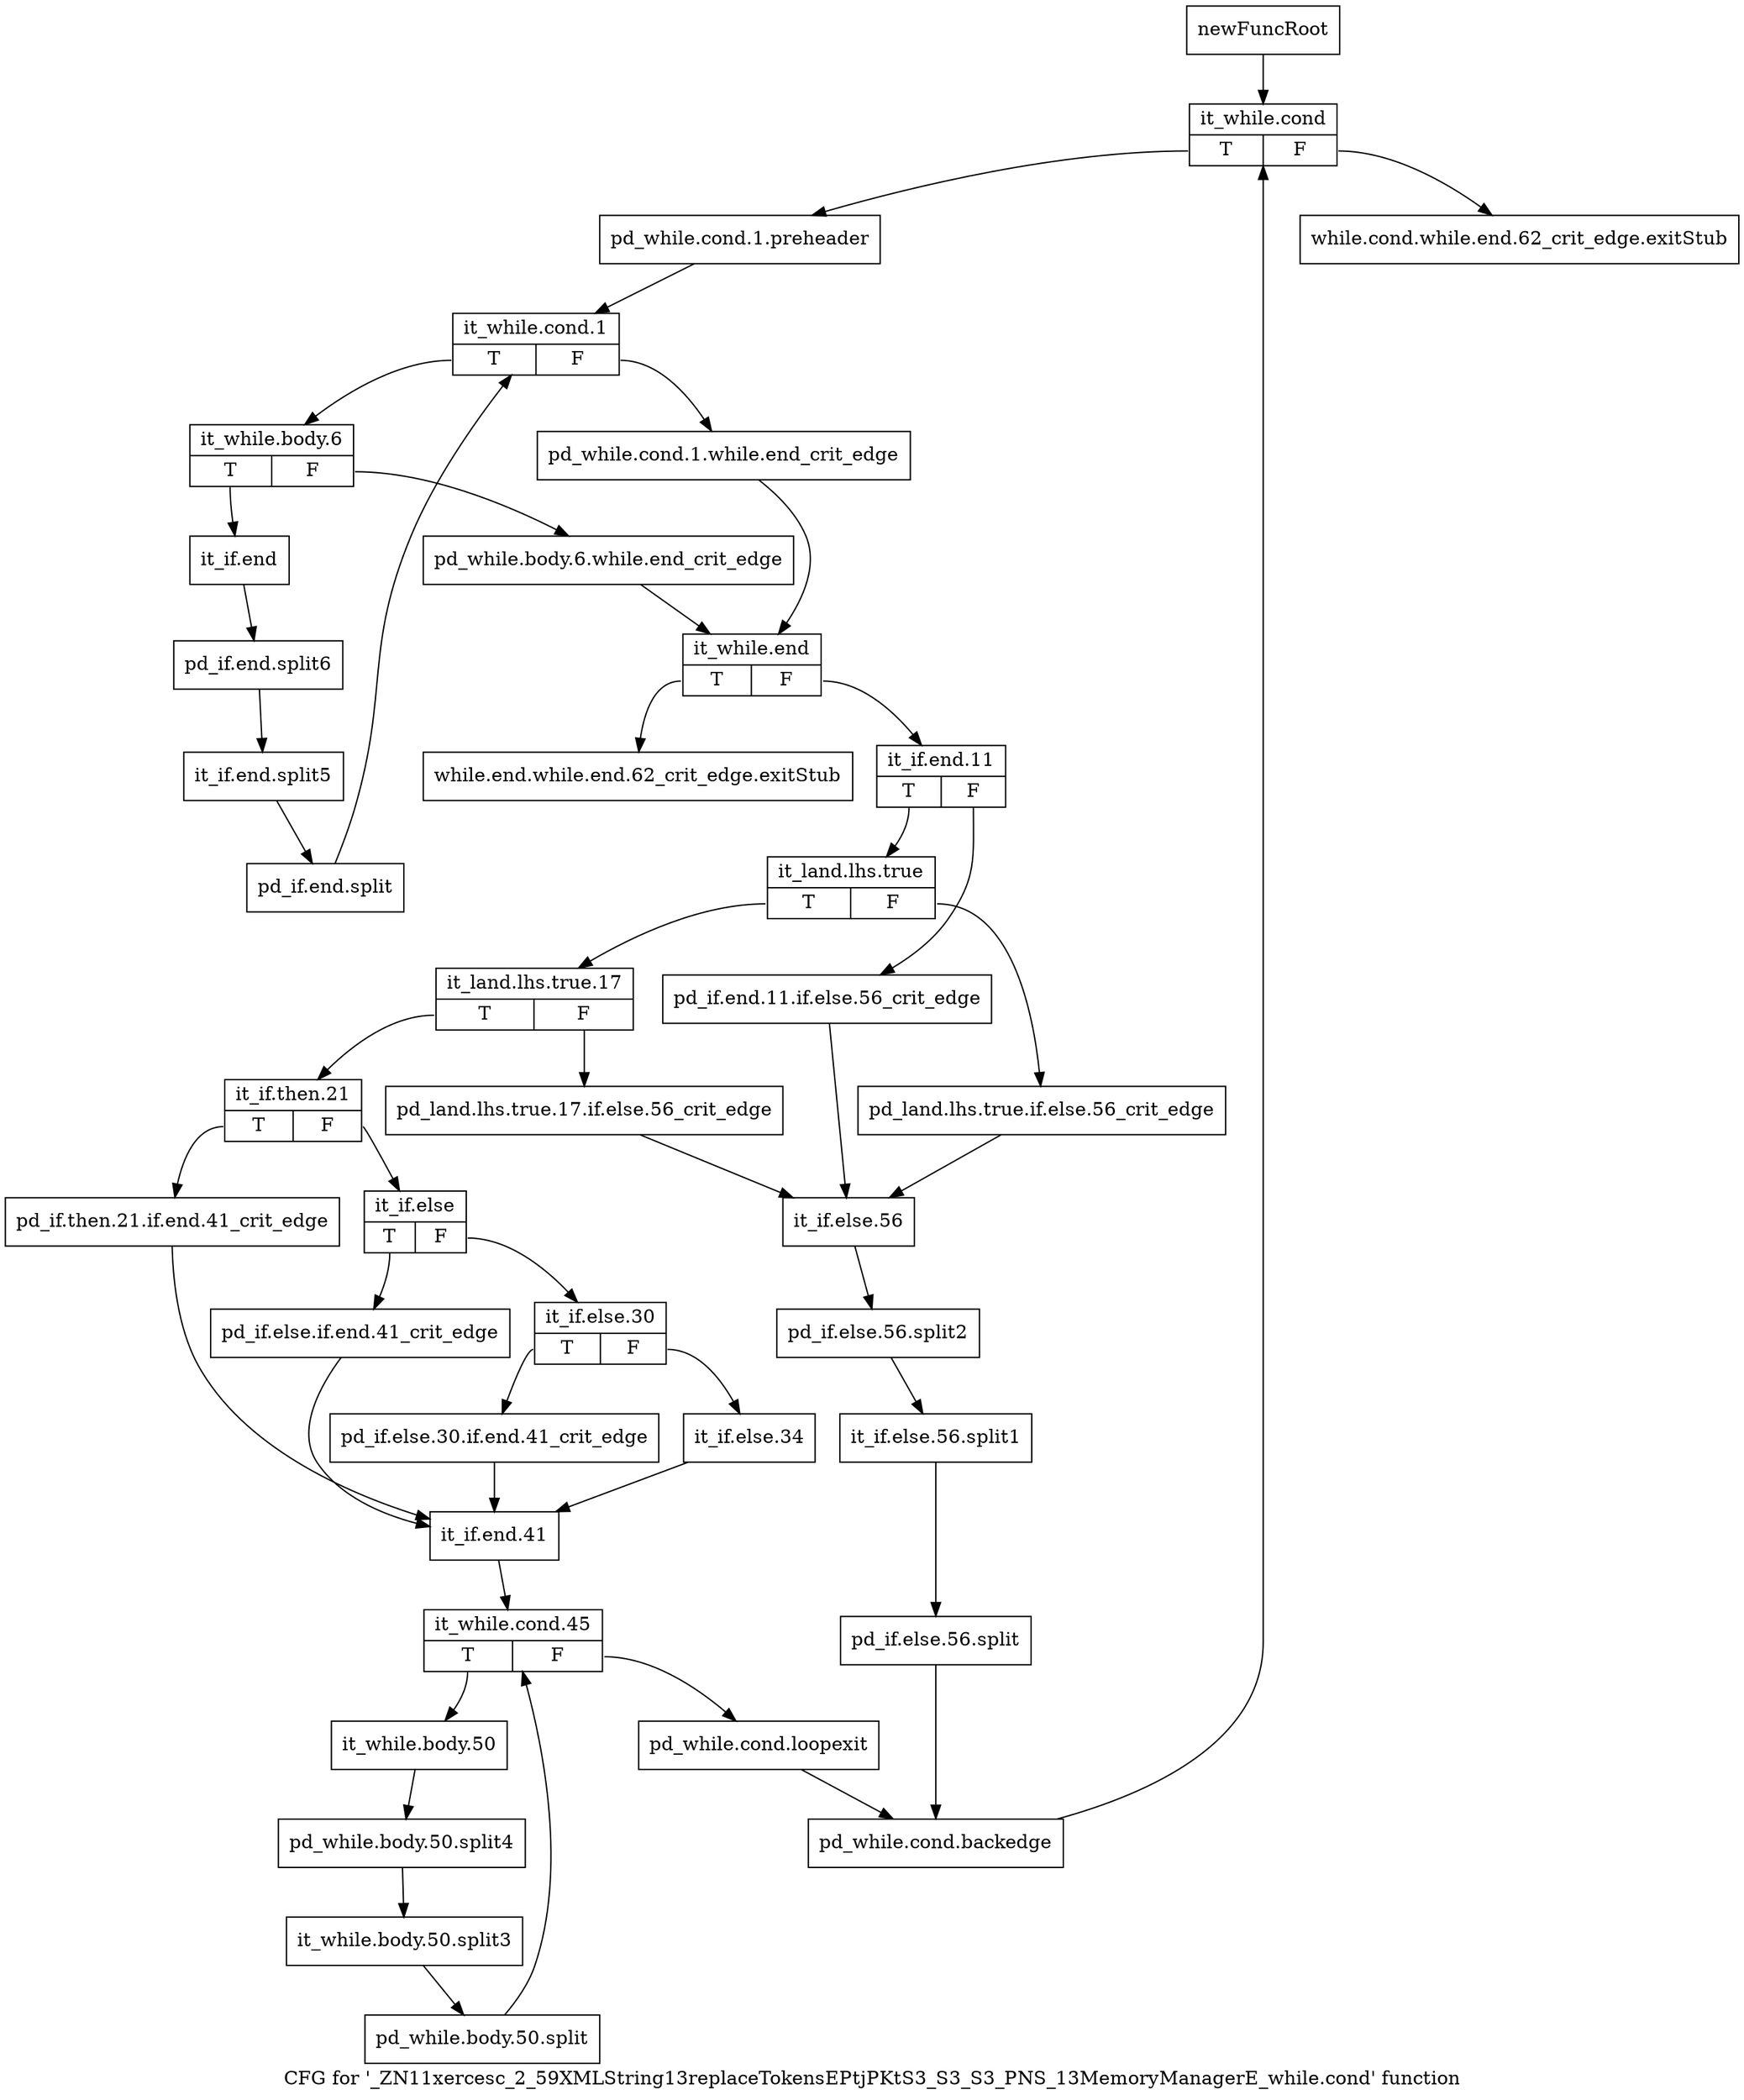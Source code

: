 digraph "CFG for '_ZN11xercesc_2_59XMLString13replaceTokensEPtjPKtS3_S3_S3_PNS_13MemoryManagerE_while.cond' function" {
	label="CFG for '_ZN11xercesc_2_59XMLString13replaceTokensEPtjPKtS3_S3_S3_PNS_13MemoryManagerE_while.cond' function";

	Node0x9b4f830 [shape=record,label="{newFuncRoot}"];
	Node0x9b4f830 -> Node0x9b4f920;
	Node0x9b4f880 [shape=record,label="{while.cond.while.end.62_crit_edge.exitStub}"];
	Node0x9b4f8d0 [shape=record,label="{while.end.while.end.62_crit_edge.exitStub}"];
	Node0x9b4f920 [shape=record,label="{it_while.cond|{<s0>T|<s1>F}}"];
	Node0x9b4f920:s0 -> Node0x9b4f970;
	Node0x9b4f920:s1 -> Node0x9b4f880;
	Node0x9b4f970 [shape=record,label="{pd_while.cond.1.preheader}"];
	Node0x9b4f970 -> Node0x9b4f9c0;
	Node0x9b4f9c0 [shape=record,label="{it_while.cond.1|{<s0>T|<s1>F}}"];
	Node0x9b4f9c0:s0 -> Node0x9b4fa60;
	Node0x9b4f9c0:s1 -> Node0x9b4fa10;
	Node0x9b4fa10 [shape=record,label="{pd_while.cond.1.while.end_crit_edge}"];
	Node0x9b4fa10 -> Node0x9b4fb00;
	Node0x9b4fa60 [shape=record,label="{it_while.body.6|{<s0>T|<s1>F}}"];
	Node0x9b4fa60:s0 -> Node0x9b50140;
	Node0x9b4fa60:s1 -> Node0x9b4fab0;
	Node0x9b4fab0 [shape=record,label="{pd_while.body.6.while.end_crit_edge}"];
	Node0x9b4fab0 -> Node0x9b4fb00;
	Node0x9b4fb00 [shape=record,label="{it_while.end|{<s0>T|<s1>F}}"];
	Node0x9b4fb00:s0 -> Node0x9b4f8d0;
	Node0x9b4fb00:s1 -> Node0x9b4fb50;
	Node0x9b4fb50 [shape=record,label="{it_if.end.11|{<s0>T|<s1>F}}"];
	Node0x9b4fb50:s0 -> Node0x9b4fbf0;
	Node0x9b4fb50:s1 -> Node0x9b4fba0;
	Node0x9b4fba0 [shape=record,label="{pd_if.end.11.if.else.56_crit_edge}"];
	Node0x9b4fba0 -> Node0x9b4fd30;
	Node0x9b4fbf0 [shape=record,label="{it_land.lhs.true|{<s0>T|<s1>F}}"];
	Node0x9b4fbf0:s0 -> Node0x9b4fc90;
	Node0x9b4fbf0:s1 -> Node0x9b4fc40;
	Node0x9b4fc40 [shape=record,label="{pd_land.lhs.true.if.else.56_crit_edge}"];
	Node0x9b4fc40 -> Node0x9b4fd30;
	Node0x9b4fc90 [shape=record,label="{it_land.lhs.true.17|{<s0>T|<s1>F}}"];
	Node0x9b4fc90:s0 -> Node0x9b4fd80;
	Node0x9b4fc90:s1 -> Node0x9b4fce0;
	Node0x9b4fce0 [shape=record,label="{pd_land.lhs.true.17.if.else.56_crit_edge}"];
	Node0x9b4fce0 -> Node0x9b4fd30;
	Node0x9b4fd30 [shape=record,label="{it_if.else.56}"];
	Node0x9b4fd30 -> Node0xcf555d0;
	Node0xcf555d0 [shape=record,label="{pd_if.else.56.split2}"];
	Node0xcf555d0 -> Node0xcf55440;
	Node0xcf55440 [shape=record,label="{it_if.else.56.split1}"];
	Node0xcf55440 -> Node0xcf553f0;
	Node0xcf553f0 [shape=record,label="{pd_if.else.56.split}"];
	Node0xcf553f0 -> Node0x9b500a0;
	Node0x9b4fd80 [shape=record,label="{it_if.then.21|{<s0>T|<s1>F}}"];
	Node0x9b4fd80:s0 -> Node0x9b4ff60;
	Node0x9b4fd80:s1 -> Node0x9b4fdd0;
	Node0x9b4fdd0 [shape=record,label="{it_if.else|{<s0>T|<s1>F}}"];
	Node0x9b4fdd0:s0 -> Node0x9b4ff10;
	Node0x9b4fdd0:s1 -> Node0x9b4fe20;
	Node0x9b4fe20 [shape=record,label="{it_if.else.30|{<s0>T|<s1>F}}"];
	Node0x9b4fe20:s0 -> Node0x9b4fec0;
	Node0x9b4fe20:s1 -> Node0x9b4fe70;
	Node0x9b4fe70 [shape=record,label="{it_if.else.34}"];
	Node0x9b4fe70 -> Node0x9b4ffb0;
	Node0x9b4fec0 [shape=record,label="{pd_if.else.30.if.end.41_crit_edge}"];
	Node0x9b4fec0 -> Node0x9b4ffb0;
	Node0x9b4ff10 [shape=record,label="{pd_if.else.if.end.41_crit_edge}"];
	Node0x9b4ff10 -> Node0x9b4ffb0;
	Node0x9b4ff60 [shape=record,label="{pd_if.then.21.if.end.41_crit_edge}"];
	Node0x9b4ff60 -> Node0x9b4ffb0;
	Node0x9b4ffb0 [shape=record,label="{it_if.end.41}"];
	Node0x9b4ffb0 -> Node0x9b50000;
	Node0x9b50000 [shape=record,label="{it_while.cond.45|{<s0>T|<s1>F}}"];
	Node0x9b50000:s0 -> Node0x9b500f0;
	Node0x9b50000:s1 -> Node0x9b50050;
	Node0x9b50050 [shape=record,label="{pd_while.cond.loopexit}"];
	Node0x9b50050 -> Node0x9b500a0;
	Node0x9b500a0 [shape=record,label="{pd_while.cond.backedge}"];
	Node0x9b500a0 -> Node0x9b4f920;
	Node0x9b500f0 [shape=record,label="{it_while.body.50}"];
	Node0x9b500f0 -> Node0xcf55670;
	Node0xcf55670 [shape=record,label="{pd_while.body.50.split4}"];
	Node0xcf55670 -> Node0xcf55260;
	Node0xcf55260 [shape=record,label="{it_while.body.50.split3}"];
	Node0xcf55260 -> Node0xcf4e480;
	Node0xcf4e480 [shape=record,label="{pd_while.body.50.split}"];
	Node0xcf4e480 -> Node0x9b50000;
	Node0x9b50140 [shape=record,label="{it_if.end}"];
	Node0x9b50140 -> Node0xcf559c0;
	Node0xcf559c0 [shape=record,label="{pd_if.end.split6}"];
	Node0xcf559c0 -> Node0xcf55890;
	Node0xcf55890 [shape=record,label="{it_if.end.split5}"];
	Node0xcf55890 -> Node0xcf55ac0;
	Node0xcf55ac0 [shape=record,label="{pd_if.end.split}"];
	Node0xcf55ac0 -> Node0x9b4f9c0;
}
